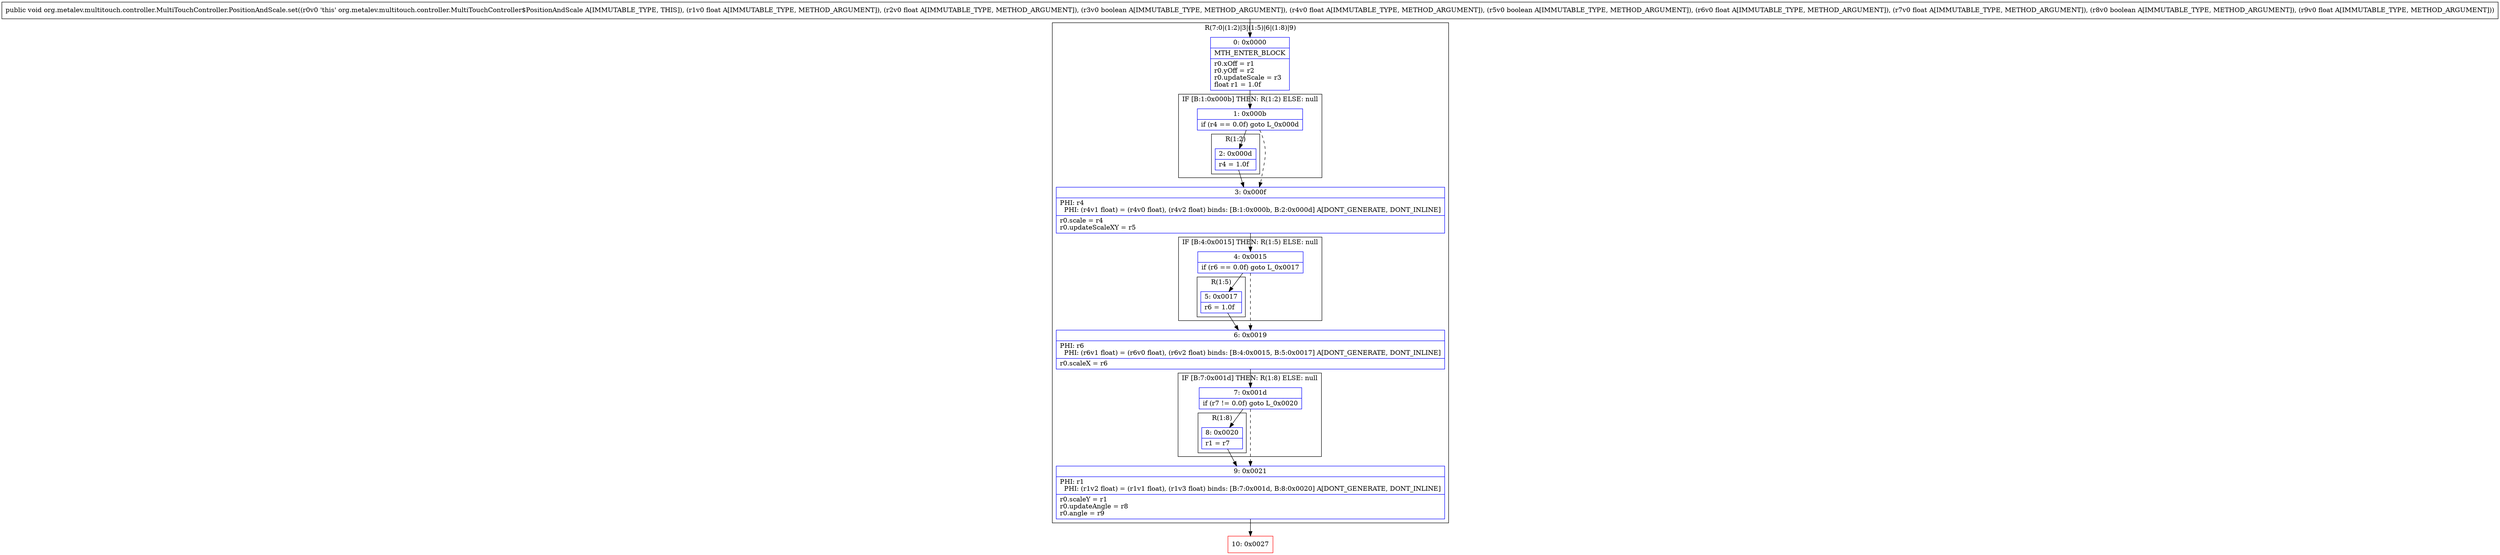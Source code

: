 digraph "CFG fororg.metalev.multitouch.controller.MultiTouchController.PositionAndScale.set(FFZFZFFZF)V" {
subgraph cluster_Region_892878672 {
label = "R(7:0|(1:2)|3|(1:5)|6|(1:8)|9)";
node [shape=record,color=blue];
Node_0 [shape=record,label="{0\:\ 0x0000|MTH_ENTER_BLOCK\l|r0.xOff = r1\lr0.yOff = r2\lr0.updateScale = r3\lfloat r1 = 1.0f\l}"];
subgraph cluster_IfRegion_1070568494 {
label = "IF [B:1:0x000b] THEN: R(1:2) ELSE: null";
node [shape=record,color=blue];
Node_1 [shape=record,label="{1\:\ 0x000b|if (r4 == 0.0f) goto L_0x000d\l}"];
subgraph cluster_Region_39609073 {
label = "R(1:2)";
node [shape=record,color=blue];
Node_2 [shape=record,label="{2\:\ 0x000d|r4 = 1.0f\l}"];
}
}
Node_3 [shape=record,label="{3\:\ 0x000f|PHI: r4 \l  PHI: (r4v1 float) = (r4v0 float), (r4v2 float) binds: [B:1:0x000b, B:2:0x000d] A[DONT_GENERATE, DONT_INLINE]\l|r0.scale = r4\lr0.updateScaleXY = r5\l}"];
subgraph cluster_IfRegion_833735243 {
label = "IF [B:4:0x0015] THEN: R(1:5) ELSE: null";
node [shape=record,color=blue];
Node_4 [shape=record,label="{4\:\ 0x0015|if (r6 == 0.0f) goto L_0x0017\l}"];
subgraph cluster_Region_1413325558 {
label = "R(1:5)";
node [shape=record,color=blue];
Node_5 [shape=record,label="{5\:\ 0x0017|r6 = 1.0f\l}"];
}
}
Node_6 [shape=record,label="{6\:\ 0x0019|PHI: r6 \l  PHI: (r6v1 float) = (r6v0 float), (r6v2 float) binds: [B:4:0x0015, B:5:0x0017] A[DONT_GENERATE, DONT_INLINE]\l|r0.scaleX = r6\l}"];
subgraph cluster_IfRegion_395322043 {
label = "IF [B:7:0x001d] THEN: R(1:8) ELSE: null";
node [shape=record,color=blue];
Node_7 [shape=record,label="{7\:\ 0x001d|if (r7 != 0.0f) goto L_0x0020\l}"];
subgraph cluster_Region_1964809972 {
label = "R(1:8)";
node [shape=record,color=blue];
Node_8 [shape=record,label="{8\:\ 0x0020|r1 = r7\l}"];
}
}
Node_9 [shape=record,label="{9\:\ 0x0021|PHI: r1 \l  PHI: (r1v2 float) = (r1v1 float), (r1v3 float) binds: [B:7:0x001d, B:8:0x0020] A[DONT_GENERATE, DONT_INLINE]\l|r0.scaleY = r1\lr0.updateAngle = r8\lr0.angle = r9\l}"];
}
Node_10 [shape=record,color=red,label="{10\:\ 0x0027}"];
MethodNode[shape=record,label="{public void org.metalev.multitouch.controller.MultiTouchController.PositionAndScale.set((r0v0 'this' org.metalev.multitouch.controller.MultiTouchController$PositionAndScale A[IMMUTABLE_TYPE, THIS]), (r1v0 float A[IMMUTABLE_TYPE, METHOD_ARGUMENT]), (r2v0 float A[IMMUTABLE_TYPE, METHOD_ARGUMENT]), (r3v0 boolean A[IMMUTABLE_TYPE, METHOD_ARGUMENT]), (r4v0 float A[IMMUTABLE_TYPE, METHOD_ARGUMENT]), (r5v0 boolean A[IMMUTABLE_TYPE, METHOD_ARGUMENT]), (r6v0 float A[IMMUTABLE_TYPE, METHOD_ARGUMENT]), (r7v0 float A[IMMUTABLE_TYPE, METHOD_ARGUMENT]), (r8v0 boolean A[IMMUTABLE_TYPE, METHOD_ARGUMENT]), (r9v0 float A[IMMUTABLE_TYPE, METHOD_ARGUMENT])) }"];
MethodNode -> Node_0;
Node_0 -> Node_1;
Node_1 -> Node_2;
Node_1 -> Node_3[style=dashed];
Node_2 -> Node_3;
Node_3 -> Node_4;
Node_4 -> Node_5;
Node_4 -> Node_6[style=dashed];
Node_5 -> Node_6;
Node_6 -> Node_7;
Node_7 -> Node_8;
Node_7 -> Node_9[style=dashed];
Node_8 -> Node_9;
Node_9 -> Node_10;
}

